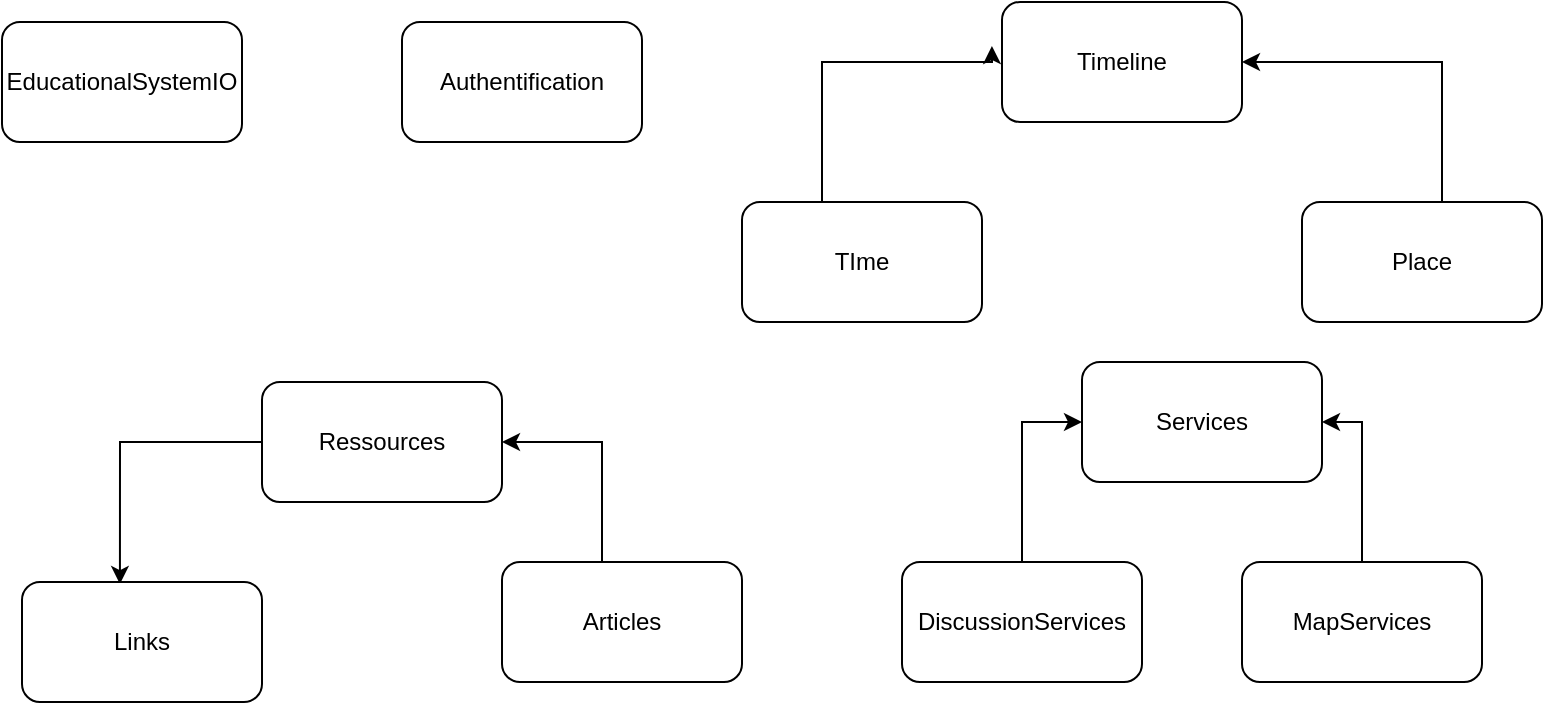 <mxfile version="14.1.1" type="device"><diagram id="lxoYpcRGjmMYGfMbs7ac" name="Page-1"><mxGraphModel dx="830" dy="639" grid="1" gridSize="10" guides="1" tooltips="1" connect="1" arrows="1" fold="1" page="1" pageScale="1" pageWidth="850" pageHeight="1100" math="0" shadow="0"><root><mxCell id="0"/><mxCell id="1" parent="0"/><mxCell id="I-12aAxbnrnLGHUuExld-8" style="edgeStyle=orthogonalEdgeStyle;rounded=0;orthogonalLoop=1;jettySize=auto;html=1;entryX=0.408;entryY=0.017;entryDx=0;entryDy=0;entryPerimeter=0;" edge="1" parent="1" source="I-12aAxbnrnLGHUuExld-2" target="I-12aAxbnrnLGHUuExld-5"><mxGeometry relative="1" as="geometry"><Array as="points"><mxPoint x="79" y="460"/></Array></mxGeometry></mxCell><mxCell id="I-12aAxbnrnLGHUuExld-2" value="Ressources&lt;br&gt;" style="rounded=1;whiteSpace=wrap;html=1;" vertex="1" parent="1"><mxGeometry x="150" y="430" width="120" height="60" as="geometry"/></mxCell><mxCell id="I-12aAxbnrnLGHUuExld-12" style="edgeStyle=orthogonalEdgeStyle;rounded=0;orthogonalLoop=1;jettySize=auto;html=1;entryX=1;entryY=0.5;entryDx=0;entryDy=0;" edge="1" parent="1" source="I-12aAxbnrnLGHUuExld-3" target="I-12aAxbnrnLGHUuExld-11"><mxGeometry relative="1" as="geometry"/></mxCell><mxCell id="I-12aAxbnrnLGHUuExld-3" value="&lt;span&gt;MapServices&lt;br&gt;&lt;/span&gt;" style="rounded=1;whiteSpace=wrap;html=1;" vertex="1" parent="1"><mxGeometry x="640" y="520" width="120" height="60" as="geometry"/></mxCell><mxCell id="I-12aAxbnrnLGHUuExld-4" value="EducationalSystemIO" style="rounded=1;whiteSpace=wrap;html=1;" vertex="1" parent="1"><mxGeometry x="20" y="250" width="120" height="60" as="geometry"/></mxCell><mxCell id="I-12aAxbnrnLGHUuExld-5" value="Links" style="rounded=1;whiteSpace=wrap;html=1;" vertex="1" parent="1"><mxGeometry x="30" y="530" width="120" height="60" as="geometry"/></mxCell><mxCell id="I-12aAxbnrnLGHUuExld-7" value="" style="edgeStyle=orthogonalEdgeStyle;rounded=0;orthogonalLoop=1;jettySize=auto;html=1;" edge="1" parent="1" source="I-12aAxbnrnLGHUuExld-6" target="I-12aAxbnrnLGHUuExld-2"><mxGeometry relative="1" as="geometry"><Array as="points"><mxPoint x="320" y="460"/></Array></mxGeometry></mxCell><mxCell id="I-12aAxbnrnLGHUuExld-6" value="Articles" style="rounded=1;whiteSpace=wrap;html=1;" vertex="1" parent="1"><mxGeometry x="270" y="520" width="120" height="60" as="geometry"/></mxCell><mxCell id="I-12aAxbnrnLGHUuExld-13" style="edgeStyle=orthogonalEdgeStyle;rounded=0;orthogonalLoop=1;jettySize=auto;html=1;entryX=0;entryY=0.5;entryDx=0;entryDy=0;" edge="1" parent="1" source="I-12aAxbnrnLGHUuExld-9" target="I-12aAxbnrnLGHUuExld-11"><mxGeometry relative="1" as="geometry"/></mxCell><mxCell id="I-12aAxbnrnLGHUuExld-9" value="DiscussionServices" style="rounded=1;whiteSpace=wrap;html=1;" vertex="1" parent="1"><mxGeometry x="470" y="520" width="120" height="60" as="geometry"/></mxCell><mxCell id="I-12aAxbnrnLGHUuExld-10" value="Timeline&lt;br&gt;" style="rounded=1;whiteSpace=wrap;html=1;" vertex="1" parent="1"><mxGeometry x="520" y="240" width="120" height="60" as="geometry"/></mxCell><mxCell id="I-12aAxbnrnLGHUuExld-11" value="Services" style="rounded=1;whiteSpace=wrap;html=1;" vertex="1" parent="1"><mxGeometry x="560" y="420" width="120" height="60" as="geometry"/></mxCell><mxCell id="I-12aAxbnrnLGHUuExld-16" style="edgeStyle=orthogonalEdgeStyle;rounded=0;orthogonalLoop=1;jettySize=auto;html=1;entryX=-0.042;entryY=0.367;entryDx=0;entryDy=0;entryPerimeter=0;" edge="1" parent="1" source="I-12aAxbnrnLGHUuExld-14" target="I-12aAxbnrnLGHUuExld-10"><mxGeometry relative="1" as="geometry"><Array as="points"><mxPoint x="430" y="270"/><mxPoint x="515" y="270"/></Array></mxGeometry></mxCell><mxCell id="I-12aAxbnrnLGHUuExld-14" value="TIme" style="rounded=1;whiteSpace=wrap;html=1;" vertex="1" parent="1"><mxGeometry x="390" y="340" width="120" height="60" as="geometry"/></mxCell><mxCell id="I-12aAxbnrnLGHUuExld-17" style="edgeStyle=orthogonalEdgeStyle;rounded=0;orthogonalLoop=1;jettySize=auto;html=1;entryX=1;entryY=0.5;entryDx=0;entryDy=0;" edge="1" parent="1" source="I-12aAxbnrnLGHUuExld-15" target="I-12aAxbnrnLGHUuExld-10"><mxGeometry relative="1" as="geometry"><Array as="points"><mxPoint x="740" y="270"/></Array></mxGeometry></mxCell><mxCell id="I-12aAxbnrnLGHUuExld-15" value="Place&lt;br&gt;" style="rounded=1;whiteSpace=wrap;html=1;" vertex="1" parent="1"><mxGeometry x="670" y="340" width="120" height="60" as="geometry"/></mxCell><mxCell id="I-12aAxbnrnLGHUuExld-18" value="Authentification" style="rounded=1;whiteSpace=wrap;html=1;" vertex="1" parent="1"><mxGeometry x="220" y="250" width="120" height="60" as="geometry"/></mxCell></root></mxGraphModel></diagram></mxfile>